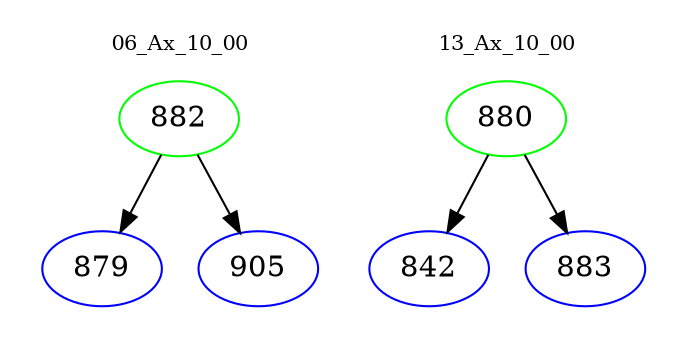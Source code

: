 digraph{
subgraph cluster_0 {
color = white
label = "06_Ax_10_00";
fontsize=10;
T0_882 [label="882", color="green"]
T0_882 -> T0_879 [color="black"]
T0_879 [label="879", color="blue"]
T0_882 -> T0_905 [color="black"]
T0_905 [label="905", color="blue"]
}
subgraph cluster_1 {
color = white
label = "13_Ax_10_00";
fontsize=10;
T1_880 [label="880", color="green"]
T1_880 -> T1_842 [color="black"]
T1_842 [label="842", color="blue"]
T1_880 -> T1_883 [color="black"]
T1_883 [label="883", color="blue"]
}
}
